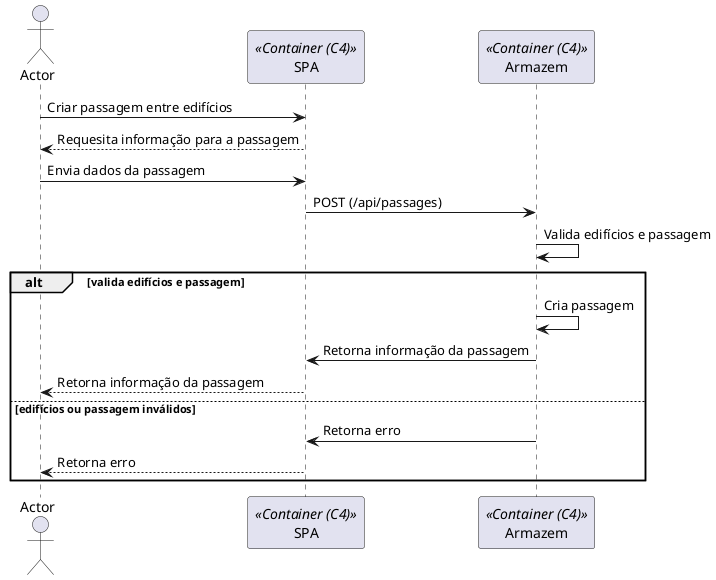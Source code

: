 @startuml

actor Actor as Actor
participant "SPA" as Container <<Container (C4)>>
participant "Armazem" as Armazem <<Container (C4)>>

Actor -> Container: Criar passagem entre edifícios
Container --> Actor: Requesita informação para a passagem

Actor -> Container: Envia dados da passagem
Container -> Armazem: POST (/api/passages)

Armazem -> Armazem: Valida edifícios e passagem

alt valida edifícios e passagem

    Armazem -> Armazem: Cria passagem
    Armazem -> Container: Retorna informação da passagem
    Container --> Actor: Retorna informação da passagem
else edifícios ou passagem inválidos
    Armazem -> Container: Retorna erro
    Container --> Actor: Retorna erro
end

@enduml
